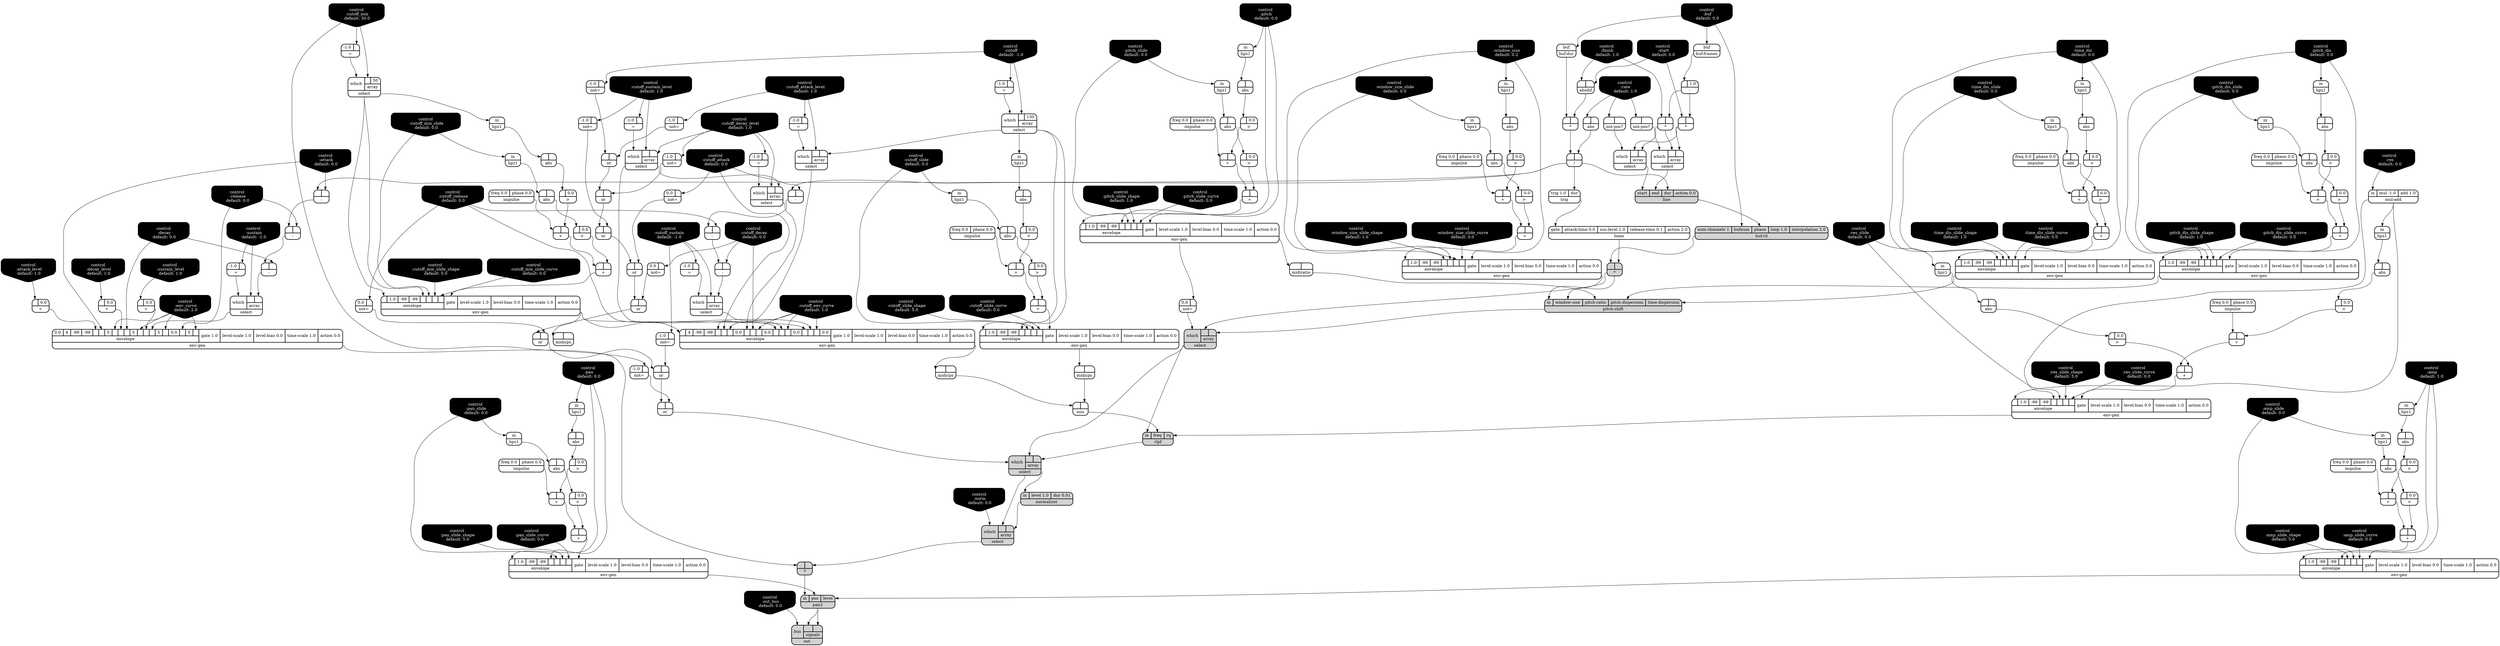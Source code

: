 digraph synthdef {
86 [label = "{{ <a> |<b> } |<__UG_NAME__>* }" style="bold, rounded" shape=record rankdir=LR];
158 [label = "{{ <a> |<b> } |<__UG_NAME__>* }" style="bold, rounded" shape=record rankdir=LR];
159 [label = "{{ <a> |<b> } |<__UG_NAME__>* }" style="bold, rounded" shape=record rankdir=LR];
165 [label = "{{ <a> |<b> } |<__UG_NAME__>* }" style="filled, bold, rounded"  shape=record rankdir=LR];
220 [label = "{{ <a> |<b> } |<__UG_NAME__>* }" style="filled, bold, rounded"  shape=record rankdir=LR];
65 [label = "{{ <a> |<b> } |<__UG_NAME__>+ }" style="bold, rounded" shape=record rankdir=LR];
69 [label = "{{ <a> |<b> } |<__UG_NAME__>+ }" style="bold, rounded" shape=record rankdir=LR];
73 [label = "{{ <a> |<b> } |<__UG_NAME__>+ }" style="bold, rounded" shape=record rankdir=LR];
99 [label = "{{ <a> |<b> } |<__UG_NAME__>+ }" style="bold, rounded" shape=record rankdir=LR];
103 [label = "{{ <a> |<b> } |<__UG_NAME__>+ }" style="bold, rounded" shape=record rankdir=LR];
126 [label = "{{ <a> |<b> } |<__UG_NAME__>+ }" style="bold, rounded" shape=record rankdir=LR];
129 [label = "{{ <a> |<b> } |<__UG_NAME__>+ }" style="bold, rounded" shape=record rankdir=LR];
150 [label = "{{ <a> |<b> } |<__UG_NAME__>+ }" style="bold, rounded" shape=record rankdir=LR];
153 [label = "{{ <a> |<b> } |<__UG_NAME__>+ }" style="bold, rounded" shape=record rankdir=LR];
170 [label = "{{ <a> |<b> } |<__UG_NAME__>+ }" style="bold, rounded" shape=record rankdir=LR];
174 [label = "{{ <a> |<b> } |<__UG_NAME__>+ }" style="bold, rounded" shape=record rankdir=LR];
177 [label = "{{ <a> |<b> } |<__UG_NAME__>+ }" style="bold, rounded" shape=record rankdir=LR];
181 [label = "{{ <a> |<b> } |<__UG_NAME__>+ }" style="bold, rounded" shape=record rankdir=LR];
184 [label = "{{ <a> |<b> } |<__UG_NAME__>+ }" style="bold, rounded" shape=record rankdir=LR];
194 [label = "{{ <a> |<b> 0.0} |<__UG_NAME__>+ }" style="bold, rounded" shape=record rankdir=LR];
199 [label = "{{ <a> |<b> } |<__UG_NAME__>+ }" style="bold, rounded" shape=record rankdir=LR];
201 [label = "{{ <a> |<b> } |<__UG_NAME__>+ }" style="bold, rounded" shape=record rankdir=LR];
206 [label = "{{ <a> |<b> } |<__UG_NAME__>+ }" style="bold, rounded" shape=record rankdir=LR];
208 [label = "{{ <a> |<b> } |<__UG_NAME__>+ }" style="bold, rounded" shape=record rankdir=LR];
212 [label = "{{ <a> |<b> 0.0} |<__UG_NAME__>+ }" style="bold, rounded" shape=record rankdir=LR];
213 [label = "{{ <a> |<b> 0.0} |<__UG_NAME__>+ }" style="bold, rounded" shape=record rankdir=LR];
89 [label = "{{ <a> |<b> } |<__UG_NAME__>- }" style="bold, rounded" shape=record rankdir=LR];
90 [label = "{{ <a> |<b> } |<__UG_NAME__>- }" style="bold, rounded" shape=record rankdir=LR];
91 [label = "{{ <a> |<b> } |<__UG_NAME__>- }" style="bold, rounded" shape=record rankdir=LR];
157 [label = "{{ <a> |<b> 1.0} |<__UG_NAME__>- }" style="bold, rounded" shape=record rankdir=LR];
210 [label = "{{ <a> |<b> } |<__UG_NAME__>- }" style="bold, rounded" shape=record rankdir=LR];
211 [label = "{{ <a> |<b> } |<__UG_NAME__>- }" style="bold, rounded" shape=record rankdir=LR];
215 [label = "{{ <a> |<b> } |<__UG_NAME__>- }" style="bold, rounded" shape=record rankdir=LR];
88 [label = "{{ <a> |<b> } |<__UG_NAME__>/ }" style="bold, rounded" shape=record rankdir=LR];
58 [label = "{{ <a> -1.0|<b> } |<__UG_NAME__>= }" style="bold, rounded" shape=record rankdir=LR];
75 [label = "{{ <a> -1.0|<b> } |<__UG_NAME__>= }" style="bold, rounded" shape=record rankdir=LR];
76 [label = "{{ <a> -1.0|<b> } |<__UG_NAME__>= }" style="bold, rounded" shape=record rankdir=LR];
79 [label = "{{ <a> -1.0|<b> } |<__UG_NAME__>= }" style="bold, rounded" shape=record rankdir=LR];
80 [label = "{{ <a> -1.0|<b> } |<__UG_NAME__>= }" style="bold, rounded" shape=record rankdir=LR];
83 [label = "{{ <a> -1.0|<b> } |<__UG_NAME__>= }" style="bold, rounded" shape=record rankdir=LR];
214 [label = "{{ <a> -1.0|<b> } |<__UG_NAME__>= }" style="bold, rounded" shape=record rankdir=LR];
64 [label = "{{ <a> |<b> 0.0} |<__UG_NAME__>\> }" style="bold, rounded" shape=record rankdir=LR];
68 [label = "{{ <a> |<b> 0.0} |<__UG_NAME__>\> }" style="bold, rounded" shape=record rankdir=LR];
72 [label = "{{ <a> |<b> 0.0} |<__UG_NAME__>\> }" style="bold, rounded" shape=record rankdir=LR];
98 [label = "{{ <a> |<b> 0.0} |<__UG_NAME__>\> }" style="bold, rounded" shape=record rankdir=LR];
102 [label = "{{ <a> |<b> 0.0} |<__UG_NAME__>\> }" style="bold, rounded" shape=record rankdir=LR];
117 [label = "{{ <a> |<b> 0.0} |<__UG_NAME__>\> }" style="bold, rounded" shape=record rankdir=LR];
120 [label = "{{ <a> |<b> 0.0} |<__UG_NAME__>\> }" style="bold, rounded" shape=record rankdir=LR];
125 [label = "{{ <a> |<b> 0.0} |<__UG_NAME__>\> }" style="bold, rounded" shape=record rankdir=LR];
128 [label = "{{ <a> |<b> 0.0} |<__UG_NAME__>\> }" style="bold, rounded" shape=record rankdir=LR];
149 [label = "{{ <a> |<b> 0.0} |<__UG_NAME__>\> }" style="bold, rounded" shape=record rankdir=LR];
152 [label = "{{ <a> |<b> 0.0} |<__UG_NAME__>\> }" style="bold, rounded" shape=record rankdir=LR];
169 [label = "{{ <a> |<b> 0.0} |<__UG_NAME__>\> }" style="bold, rounded" shape=record rankdir=LR];
173 [label = "{{ <a> |<b> 0.0} |<__UG_NAME__>\> }" style="bold, rounded" shape=record rankdir=LR];
180 [label = "{{ <a> |<b> 0.0} |<__UG_NAME__>\> }" style="bold, rounded" shape=record rankdir=LR];
183 [label = "{{ <a> |<b> 0.0} |<__UG_NAME__>\> }" style="bold, rounded" shape=record rankdir=LR];
198 [label = "{{ <a> |<b> 0.0} |<__UG_NAME__>\> }" style="bold, rounded" shape=record rankdir=LR];
200 [label = "{{ <a> |<b> 0.0} |<__UG_NAME__>\> }" style="bold, rounded" shape=record rankdir=LR];
207 [label = "{{ <a> |<b> 0.0} |<__UG_NAME__>\> }" style="bold, rounded" shape=record rankdir=LR];
63 [label = "{{ <a> |<b> } |<__UG_NAME__>abs }" style="bold, rounded" shape=record rankdir=LR];
67 [label = "{{ <a> |<b> } |<__UG_NAME__>abs }" style="bold, rounded" shape=record rankdir=LR];
71 [label = "{{ <a> |<b> } |<__UG_NAME__>abs }" style="bold, rounded" shape=record rankdir=LR];
87 [label = "{{ <a> |<b> } |<__UG_NAME__>abs }" style="bold, rounded" shape=record rankdir=LR];
97 [label = "{{ <a> |<b> } |<__UG_NAME__>abs }" style="bold, rounded" shape=record rankdir=LR];
101 [label = "{{ <a> |<b> } |<__UG_NAME__>abs }" style="bold, rounded" shape=record rankdir=LR];
106 [label = "{{ <a> |<b> } |<__UG_NAME__>abs }" style="bold, rounded" shape=record rankdir=LR];
112 [label = "{{ <a> |<b> } |<__UG_NAME__>abs }" style="bold, rounded" shape=record rankdir=LR];
116 [label = "{{ <a> |<b> } |<__UG_NAME__>abs }" style="bold, rounded" shape=record rankdir=LR];
119 [label = "{{ <a> |<b> } |<__UG_NAME__>abs }" style="bold, rounded" shape=record rankdir=LR];
124 [label = "{{ <a> |<b> } |<__UG_NAME__>abs }" style="bold, rounded" shape=record rankdir=LR];
127 [label = "{{ <a> |<b> } |<__UG_NAME__>abs }" style="bold, rounded" shape=record rankdir=LR];
148 [label = "{{ <a> |<b> } |<__UG_NAME__>abs }" style="bold, rounded" shape=record rankdir=LR];
151 [label = "{{ <a> |<b> } |<__UG_NAME__>abs }" style="bold, rounded" shape=record rankdir=LR];
168 [label = "{{ <a> |<b> } |<__UG_NAME__>abs }" style="bold, rounded" shape=record rankdir=LR];
172 [label = "{{ <a> |<b> } |<__UG_NAME__>abs }" style="bold, rounded" shape=record rankdir=LR];
179 [label = "{{ <a> |<b> } |<__UG_NAME__>abs }" style="bold, rounded" shape=record rankdir=LR];
197 [label = "{{ <a> |<b> } |<__UG_NAME__>abs }" style="bold, rounded" shape=record rankdir=LR];
204 [label = "{{ <a> |<b> } |<__UG_NAME__>abs }" style="bold, rounded" shape=record rankdir=LR];
85 [label = "{{ <a> |<b> } |<__UG_NAME__>absdif }" style="bold, rounded" shape=record rankdir=LR];
84 [label = "{{ <buf> buf} |<__UG_NAME__>buf-dur }" style="bold, rounded" shape=record rankdir=LR];
113 [label = "{{ <buf> buf} |<__UG_NAME__>buf-frames }" style="bold, rounded" shape=record rankdir=LR];
164 [label = "{{ <num____channels> num-channels 1|<bufnum> bufnum|<phase> phase|<loop> loop 1.0|<interpolation> interpolation 2.0} |<__UG_NAME__>buf-rd }" style="filled, bold, rounded"  shape=record rankdir=LR];
0 [label = "control
 :buf
 default: 0.0" shape=invhouse style="rounded, filled, bold" fillcolor=black fontcolor=white ]; 
1 [label = "control
 :amp
 default: 1.0" shape=invhouse style="rounded, filled, bold" fillcolor=black fontcolor=white ]; 
2 [label = "control
 :amp_slide
 default: 0.0" shape=invhouse style="rounded, filled, bold" fillcolor=black fontcolor=white ]; 
3 [label = "control
 :amp_slide_shape
 default: 5.0" shape=invhouse style="rounded, filled, bold" fillcolor=black fontcolor=white ]; 
4 [label = "control
 :amp_slide_curve
 default: 0.0" shape=invhouse style="rounded, filled, bold" fillcolor=black fontcolor=white ]; 
5 [label = "control
 :pan
 default: 0.0" shape=invhouse style="rounded, filled, bold" fillcolor=black fontcolor=white ]; 
6 [label = "control
 :pan_slide
 default: 0.0" shape=invhouse style="rounded, filled, bold" fillcolor=black fontcolor=white ]; 
7 [label = "control
 :pan_slide_shape
 default: 5.0" shape=invhouse style="rounded, filled, bold" fillcolor=black fontcolor=white ]; 
8 [label = "control
 :pan_slide_curve
 default: 0.0" shape=invhouse style="rounded, filled, bold" fillcolor=black fontcolor=white ]; 
9 [label = "control
 :attack
 default: 0.0" shape=invhouse style="rounded, filled, bold" fillcolor=black fontcolor=white ]; 
10 [label = "control
 :decay
 default: 0.0" shape=invhouse style="rounded, filled, bold" fillcolor=black fontcolor=white ]; 
11 [label = "control
 :sustain
 default: -1.0" shape=invhouse style="rounded, filled, bold" fillcolor=black fontcolor=white ]; 
12 [label = "control
 :release
 default: 0.0" shape=invhouse style="rounded, filled, bold" fillcolor=black fontcolor=white ]; 
13 [label = "control
 :attack_level
 default: 1.0" shape=invhouse style="rounded, filled, bold" fillcolor=black fontcolor=white ]; 
14 [label = "control
 :decay_level
 default: 1.0" shape=invhouse style="rounded, filled, bold" fillcolor=black fontcolor=white ]; 
15 [label = "control
 :sustain_level
 default: 1.0" shape=invhouse style="rounded, filled, bold" fillcolor=black fontcolor=white ]; 
16 [label = "control
 :env_curve
 default: 2.0" shape=invhouse style="rounded, filled, bold" fillcolor=black fontcolor=white ]; 
17 [label = "control
 :cutoff
 default: -1.0" shape=invhouse style="rounded, filled, bold" fillcolor=black fontcolor=white ]; 
18 [label = "control
 :cutoff_slide
 default: 0.0" shape=invhouse style="rounded, filled, bold" fillcolor=black fontcolor=white ]; 
19 [label = "control
 :cutoff_slide_shape
 default: 5.0" shape=invhouse style="rounded, filled, bold" fillcolor=black fontcolor=white ]; 
20 [label = "control
 :cutoff_slide_curve
 default: 0.0" shape=invhouse style="rounded, filled, bold" fillcolor=black fontcolor=white ]; 
21 [label = "control
 :cutoff_attack
 default: 0.0" shape=invhouse style="rounded, filled, bold" fillcolor=black fontcolor=white ]; 
22 [label = "control
 :cutoff_sustain
 default: -1.0" shape=invhouse style="rounded, filled, bold" fillcolor=black fontcolor=white ]; 
23 [label = "control
 :cutoff_decay
 default: 0.0" shape=invhouse style="rounded, filled, bold" fillcolor=black fontcolor=white ]; 
24 [label = "control
 :cutoff_release
 default: 0.0" shape=invhouse style="rounded, filled, bold" fillcolor=black fontcolor=white ]; 
25 [label = "control
 :cutoff_min
 default: 30.0" shape=invhouse style="rounded, filled, bold" fillcolor=black fontcolor=white ]; 
26 [label = "control
 :cutoff_min_slide
 default: 0.0" shape=invhouse style="rounded, filled, bold" fillcolor=black fontcolor=white ]; 
27 [label = "control
 :cutoff_min_slide_shape
 default: 5.0" shape=invhouse style="rounded, filled, bold" fillcolor=black fontcolor=white ]; 
28 [label = "control
 :cutoff_min_slide_curve
 default: 0.0" shape=invhouse style="rounded, filled, bold" fillcolor=black fontcolor=white ]; 
29 [label = "control
 :cutoff_attack_level
 default: 1.0" shape=invhouse style="rounded, filled, bold" fillcolor=black fontcolor=white ]; 
30 [label = "control
 :cutoff_decay_level
 default: 1.0" shape=invhouse style="rounded, filled, bold" fillcolor=black fontcolor=white ]; 
31 [label = "control
 :cutoff_sustain_level
 default: 1.0" shape=invhouse style="rounded, filled, bold" fillcolor=black fontcolor=white ]; 
32 [label = "control
 :cutoff_env_curve
 default: 1.0" shape=invhouse style="rounded, filled, bold" fillcolor=black fontcolor=white ]; 
33 [label = "control
 :res
 default: 0.0" shape=invhouse style="rounded, filled, bold" fillcolor=black fontcolor=white ]; 
34 [label = "control
 :res_slide
 default: 0.0" shape=invhouse style="rounded, filled, bold" fillcolor=black fontcolor=white ]; 
35 [label = "control
 :res_slide_shape
 default: 5.0" shape=invhouse style="rounded, filled, bold" fillcolor=black fontcolor=white ]; 
36 [label = "control
 :res_slide_curve
 default: 0.0" shape=invhouse style="rounded, filled, bold" fillcolor=black fontcolor=white ]; 
37 [label = "control
 :rate
 default: 1.0" shape=invhouse style="rounded, filled, bold" fillcolor=black fontcolor=white ]; 
38 [label = "control
 :start
 default: 0.0" shape=invhouse style="rounded, filled, bold" fillcolor=black fontcolor=white ]; 
39 [label = "control
 :finish
 default: 1.0" shape=invhouse style="rounded, filled, bold" fillcolor=black fontcolor=white ]; 
40 [label = "control
 :norm
 default: 0.0" shape=invhouse style="rounded, filled, bold" fillcolor=black fontcolor=white ]; 
41 [label = "control
 :pitch
 default: 0.0" shape=invhouse style="rounded, filled, bold" fillcolor=black fontcolor=white ]; 
42 [label = "control
 :pitch_slide
 default: 0.0" shape=invhouse style="rounded, filled, bold" fillcolor=black fontcolor=white ]; 
43 [label = "control
 :pitch_slide_shape
 default: 1.0" shape=invhouse style="rounded, filled, bold" fillcolor=black fontcolor=white ]; 
44 [label = "control
 :pitch_slide_curve
 default: 0.0" shape=invhouse style="rounded, filled, bold" fillcolor=black fontcolor=white ]; 
45 [label = "control
 :window_size
 default: 0.2" shape=invhouse style="rounded, filled, bold" fillcolor=black fontcolor=white ]; 
46 [label = "control
 :window_size_slide
 default: 0.0" shape=invhouse style="rounded, filled, bold" fillcolor=black fontcolor=white ]; 
47 [label = "control
 :window_size_slide_shape
 default: 1.0" shape=invhouse style="rounded, filled, bold" fillcolor=black fontcolor=white ]; 
48 [label = "control
 :window_size_slide_curve
 default: 0.0" shape=invhouse style="rounded, filled, bold" fillcolor=black fontcolor=white ]; 
49 [label = "control
 :pitch_dis
 default: 0.0" shape=invhouse style="rounded, filled, bold" fillcolor=black fontcolor=white ]; 
50 [label = "control
 :pitch_dis_slide
 default: 0.0" shape=invhouse style="rounded, filled, bold" fillcolor=black fontcolor=white ]; 
51 [label = "control
 :pitch_dis_slide_shape
 default: 1.0" shape=invhouse style="rounded, filled, bold" fillcolor=black fontcolor=white ]; 
52 [label = "control
 :pitch_dis_slide_curve
 default: 0.0" shape=invhouse style="rounded, filled, bold" fillcolor=black fontcolor=white ]; 
53 [label = "control
 :time_dis
 default: 0.0" shape=invhouse style="rounded, filled, bold" fillcolor=black fontcolor=white ]; 
54 [label = "control
 :time_dis_slide
 default: 0.0" shape=invhouse style="rounded, filled, bold" fillcolor=black fontcolor=white ]; 
55 [label = "control
 :time_dis_slide_shape
 default: 1.0" shape=invhouse style="rounded, filled, bold" fillcolor=black fontcolor=white ]; 
56 [label = "control
 :time_dis_slide_curve
 default: 0.0" shape=invhouse style="rounded, filled, bold" fillcolor=black fontcolor=white ]; 
57 [label = "control
 :out_bus
 default: 0.0" shape=invhouse style="rounded, filled, bold" fillcolor=black fontcolor=white ]; 
74 [label = "{{ {{<envelope___select___0>|1.0|-99|-99|<envelope___select___4>|<envelope___control___5>|<envelope___control___6>|<envelope___control___7>}|envelope}|<gate> gate|<level____scale> level-scale 1.0|<level____bias> level-bias 0.0|<time____scale> time-scale 1.0|<action> action 0.0} |<__UG_NAME__>env-gen }" style="bold, rounded" shape=record rankdir=LR];
93 [label = "{{ {{<envelope___env____gen___0>|4|-99|-99|<envelope___select___4>|<envelope___control___5>|<envelope___control___6>|0.0|<envelope___select___8>|<envelope___control___9>|<envelope___control___10>|0.0|<envelope___select___12>|<envelope___select___13>|<envelope___control___14>|0.0|<envelope___env____gen___16>|<envelope___control___17>|<envelope___control___18>|0.0}|envelope}|<gate> gate 1.0|<level____scale> level-scale 1.0|<level____bias> level-bias 0.0|<time____scale> time-scale 1.0|<action> action 0.0} |<__UG_NAME__>env-gen }" style="bold, rounded" shape=record rankdir=LR];
130 [label = "{{ {{<envelope___select___0>|1.0|-99|-99|<envelope___select___4>|<envelope___control___5>|<envelope___control___6>|<envelope___control___7>}|envelope}|<gate> gate|<level____scale> level-scale 1.0|<level____bias> level-bias 0.0|<time____scale> time-scale 1.0|<action> action 0.0} |<__UG_NAME__>env-gen }" style="bold, rounded" shape=record rankdir=LR];
154 [label = "{{ {{<envelope___control___0>|1.0|-99|-99|<envelope___control___4>|<envelope___control___5>|<envelope___control___6>|<envelope___control___7>}|envelope}|<gate> gate|<level____scale> level-scale 1.0|<level____bias> level-bias 0.0|<time____scale> time-scale 1.0|<action> action 0.0} |<__UG_NAME__>env-gen }" style="bold, rounded" shape=record rankdir=LR];
175 [label = "{{ {{<envelope___control___0>|1.0|-99|-99|<envelope___control___4>|<envelope___control___5>|<envelope___control___6>|<envelope___control___7>}|envelope}|<gate> gate|<level____scale> level-scale 1.0|<level____bias> level-bias 0.0|<time____scale> time-scale 1.0|<action> action 0.0} |<__UG_NAME__>env-gen }" style="bold, rounded" shape=record rankdir=LR];
182 [label = "{{ {{<envelope___control___0>|1.0|-99|-99|<envelope___control___4>|<envelope___control___5>|<envelope___control___6>|<envelope___control___7>}|envelope}|<gate> gate|<level____scale> level-scale 1.0|<level____bias> level-bias 0.0|<time____scale> time-scale 1.0|<action> action 0.0} |<__UG_NAME__>env-gen }" style="bold, rounded" shape=record rankdir=LR];
185 [label = "{{ {{<envelope___control___0>|1.0|-99|-99|<envelope___control___4>|<envelope___control___5>|<envelope___control___6>|<envelope___control___7>}|envelope}|<gate> gate|<level____scale> level-scale 1.0|<level____bias> level-bias 0.0|<time____scale> time-scale 1.0|<action> action 0.0} |<__UG_NAME__>env-gen }" style="bold, rounded" shape=record rankdir=LR];
191 [label = "{{ {{<envelope___mul____add___0>|1.0|-99|-99|<envelope___mul____add___4>|<envelope___control___5>|<envelope___control___6>|<envelope___control___7>}|envelope}|<gate> gate|<level____scale> level-scale 1.0|<level____bias> level-bias 0.0|<time____scale> time-scale 1.0|<action> action 0.0} |<__UG_NAME__>env-gen }" style="bold, rounded" shape=record rankdir=LR];
202 [label = "{{ {{<envelope___control___0>|1.0|-99|-99|<envelope___control___4>|<envelope___control___5>|<envelope___control___6>|<envelope___control___7>}|envelope}|<gate> gate|<level____scale> level-scale 1.0|<level____bias> level-bias 0.0|<time____scale> time-scale 1.0|<action> action 0.0} |<__UG_NAME__>env-gen }" style="bold, rounded" shape=record rankdir=LR];
209 [label = "{{ {{<envelope___control___0>|1.0|-99|-99|<envelope___control___4>|<envelope___control___5>|<envelope___control___6>|<envelope___control___7>}|envelope}|<gate> gate|<level____scale> level-scale 1.0|<level____bias> level-bias 0.0|<time____scale> time-scale 1.0|<action> action 0.0} |<__UG_NAME__>env-gen }" style="bold, rounded" shape=record rankdir=LR];
217 [label = "{{ {{0.0|4|-99|-99|<envelope___binary____op____u____gen___4>|<envelope___control___5>|5|<envelope___control___7>|<envelope___binary____op____u____gen___8>|<envelope___control___9>|5|<envelope___control___11>|<envelope___binary____op____u____gen___12>|<envelope___select___13>|5|<envelope___control___15>|0.0|<envelope___control___17>|5|<envelope___control___19>}|envelope}|<gate> gate 1.0|<level____scale> level-scale 1.0|<level____bias> level-bias 0.0|<time____scale> time-scale 1.0|<action> action 0.0} |<__UG_NAME__>env-gen }" style="bold, rounded" shape=record rankdir=LR];
60 [label = "{{ <in> in} |<__UG_NAME__>hpz1 }" style="bold, rounded" shape=record rankdir=LR];
62 [label = "{{ <in> in} |<__UG_NAME__>hpz1 }" style="bold, rounded" shape=record rankdir=LR];
70 [label = "{{ <in> in} |<__UG_NAME__>hpz1 }" style="bold, rounded" shape=record rankdir=LR];
96 [label = "{{ <in> in} |<__UG_NAME__>hpz1 }" style="bold, rounded" shape=record rankdir=LR];
100 [label = "{{ <in> in} |<__UG_NAME__>hpz1 }" style="bold, rounded" shape=record rankdir=LR];
104 [label = "{{ <in> in} |<__UG_NAME__>hpz1 }" style="bold, rounded" shape=record rankdir=LR];
105 [label = "{{ <in> in} |<__UG_NAME__>hpz1 }" style="bold, rounded" shape=record rankdir=LR];
109 [label = "{{ <in> in} |<__UG_NAME__>hpz1 }" style="bold, rounded" shape=record rankdir=LR];
111 [label = "{{ <in> in} |<__UG_NAME__>hpz1 }" style="bold, rounded" shape=record rankdir=LR];
115 [label = "{{ <in> in} |<__UG_NAME__>hpz1 }" style="bold, rounded" shape=record rankdir=LR];
118 [label = "{{ <in> in} |<__UG_NAME__>hpz1 }" style="bold, rounded" shape=record rankdir=LR];
123 [label = "{{ <in> in} |<__UG_NAME__>hpz1 }" style="bold, rounded" shape=record rankdir=LR];
147 [label = "{{ <in> in} |<__UG_NAME__>hpz1 }" style="bold, rounded" shape=record rankdir=LR];
167 [label = "{{ <in> in} |<__UG_NAME__>hpz1 }" style="bold, rounded" shape=record rankdir=LR];
171 [label = "{{ <in> in} |<__UG_NAME__>hpz1 }" style="bold, rounded" shape=record rankdir=LR];
178 [label = "{{ <in> in} |<__UG_NAME__>hpz1 }" style="bold, rounded" shape=record rankdir=LR];
196 [label = "{{ <in> in} |<__UG_NAME__>hpz1 }" style="bold, rounded" shape=record rankdir=LR];
203 [label = "{{ <in> in} |<__UG_NAME__>hpz1 }" style="bold, rounded" shape=record rankdir=LR];
61 [label = "{{ <freq> freq 0.0|<phase> phase 0.0} |<__UG_NAME__>impulse }" style="bold, rounded" shape=record rankdir=LR];
66 [label = "{{ <freq> freq 0.0|<phase> phase 0.0} |<__UG_NAME__>impulse }" style="bold, rounded" shape=record rankdir=LR];
94 [label = "{{ <freq> freq 0.0|<phase> phase 0.0} |<__UG_NAME__>impulse }" style="bold, rounded" shape=record rankdir=LR];
121 [label = "{{ <freq> freq 0.0|<phase> phase 0.0} |<__UG_NAME__>impulse }" style="bold, rounded" shape=record rankdir=LR];
122 [label = "{{ <freq> freq 0.0|<phase> phase 0.0} |<__UG_NAME__>impulse }" style="bold, rounded" shape=record rankdir=LR];
146 [label = "{{ <freq> freq 0.0|<phase> phase 0.0} |<__UG_NAME__>impulse }" style="bold, rounded" shape=record rankdir=LR];
166 [label = "{{ <freq> freq 0.0|<phase> phase 0.0} |<__UG_NAME__>impulse }" style="bold, rounded" shape=record rankdir=LR];
195 [label = "{{ <freq> freq 0.0|<phase> phase 0.0} |<__UG_NAME__>impulse }" style="bold, rounded" shape=record rankdir=LR];
205 [label = "{{ <freq> freq 0.0|<phase> phase 0.0} |<__UG_NAME__>impulse }" style="bold, rounded" shape=record rankdir=LR];
163 [label = "{{ <start> start|<end> end|<dur> dur|<action> action 0.0} |<__UG_NAME__>line }" style="filled, bold, rounded"  shape=record rankdir=LR];
108 [label = "{{ <gate> gate|<attack____time> attack-time 0.0|<sus____level> sus-level 1.0|<release____time> release-time 0.1|<action> action 2.0} |<__UG_NAME__>linen }" style="bold, rounded" shape=record rankdir=LR];
188 [label = "{{ <a> |<b> } |<__UG_NAME__>midicps }" style="bold, rounded" shape=record rankdir=LR];
189 [label = "{{ <a> |<b> } |<__UG_NAME__>midicps }" style="bold, rounded" shape=record rankdir=LR];
223 [label = "{{ <a> |<b> } |<__UG_NAME__>midicps }" style="bold, rounded" shape=record rankdir=LR];
176 [label = "{{ <a> |<b> } |<__UG_NAME__>midiratio }" style="bold, rounded" shape=record rankdir=LR];
190 [label = "{{ <a> |<b> } |<__UG_NAME__>min }" style="bold, rounded" shape=record rankdir=LR];
95 [label = "{{ <in> in|<mul> mul -1.0|<add> add 1.0} |<__UG_NAME__>mul-add }" style="bold, rounded" shape=record rankdir=LR];
218 [label = "{{ <in> in|<level> level 1.0|<dur> dur 0.01} |<__UG_NAME__>normalizer }" style="filled, bold, rounded"  shape=record rankdir=LR];
156 [label = "{{ <a> |<b> } |<__UG_NAME__>not-pos? }" style="bold, rounded" shape=record rankdir=LR];
161 [label = "{{ <a> |<b> } |<__UG_NAME__>not-pos? }" style="bold, rounded" shape=record rankdir=LR];
110 [label = "{{ <a> -1.0|<b> } |<__UG_NAME__>not= }" style="bold, rounded" shape=record rankdir=LR];
114 [label = "{{ <a> -1.0|<b> } |<__UG_NAME__>not= }" style="bold, rounded" shape=record rankdir=LR];
131 [label = "{{ <a> -1.0|<b> } |<__UG_NAME__>not= }" style="bold, rounded" shape=record rankdir=LR];
132 [label = "{{ <a> -1.0|<b> } |<__UG_NAME__>not= }" style="bold, rounded" shape=record rankdir=LR];
136 [label = "{{ <a> 0.0|<b> } |<__UG_NAME__>not= }" style="bold, rounded" shape=record rankdir=LR];
138 [label = "{{ <a> 0.0|<b> } |<__UG_NAME__>not= }" style="bold, rounded" shape=record rankdir=LR];
140 [label = "{{ <a> 0.0|<b> } |<__UG_NAME__>not= }" style="bold, rounded" shape=record rankdir=LR];
142 [label = "{{ <a> -1.0|<b> } |<__UG_NAME__>not= }" style="bold, rounded" shape=record rankdir=LR];
144 [label = "{{ <a> -1.0|<b> } |<__UG_NAME__>not= }" style="bold, rounded" shape=record rankdir=LR];
155 [label = "{{ <a> 0.0|<b> } |<__UG_NAME__>not= }" style="bold, rounded" shape=record rankdir=LR];
133 [label = "{{ <a> |<b> } |<__UG_NAME__>or }" style="bold, rounded" shape=record rankdir=LR];
134 [label = "{{ <a> |<b> } |<__UG_NAME__>or }" style="bold, rounded" shape=record rankdir=LR];
135 [label = "{{ <a> |<b> } |<__UG_NAME__>or }" style="bold, rounded" shape=record rankdir=LR];
137 [label = "{{ <a> |<b> } |<__UG_NAME__>or }" style="bold, rounded" shape=record rankdir=LR];
139 [label = "{{ <a> |<b> } |<__UG_NAME__>or }" style="bold, rounded" shape=record rankdir=LR];
141 [label = "{{ <a> |<b> } |<__UG_NAME__>or }" style="bold, rounded" shape=record rankdir=LR];
143 [label = "{{ <a> |<b> } |<__UG_NAME__>or }" style="bold, rounded" shape=record rankdir=LR];
145 [label = "{{ <a> |<b> } |<__UG_NAME__>or }" style="bold, rounded" shape=record rankdir=LR];
222 [label = "{{ <bus> bus|{{<signals___pan2___0>|<signals___pan2___1>}|signals}} |<__UG_NAME__>out }" style="filled, bold, rounded"  shape=record rankdir=LR];
221 [label = "{{ <in> in|<pos> pos|<level> level} |<__UG_NAME__>pan2 }" style="filled, bold, rounded"  shape=record rankdir=LR];
186 [label = "{{ <in> in|<window____size> window-size|<pitch____ratio> pitch-ratio|<pitch____dispersion> pitch-dispersion|<time____dispersion> time-dispersion} |<__UG_NAME__>pitch-shift }" style="filled, bold, rounded"  shape=record rankdir=LR];
192 [label = "{{ <in> in|<freq> freq|<rq> rq} |<__UG_NAME__>rlpf }" style="filled, bold, rounded"  shape=record rankdir=LR];
59 [label = "{{ <which> which|{{<array___control___0>|50}|array}} |<__UG_NAME__>select }" style="bold, rounded" shape=record rankdir=LR];
77 [label = "{{ <which> which|{{<array___control___0>|130}|array}} |<__UG_NAME__>select }" style="bold, rounded" shape=record rankdir=LR];
78 [label = "{{ <which> which|{{<array___control___0>|<array___select___1>}|array}} |<__UG_NAME__>select }" style="bold, rounded" shape=record rankdir=LR];
81 [label = "{{ <which> which|{{<array___control___0>|<array___control___1>}|array}} |<__UG_NAME__>select }" style="bold, rounded" shape=record rankdir=LR];
82 [label = "{{ <which> which|{{<array___control___0>|<array___select___1>}|array}} |<__UG_NAME__>select }" style="bold, rounded" shape=record rankdir=LR];
92 [label = "{{ <which> which|{{<array___control___0>|<array___binary____op____u____gen___1>}|array}} |<__UG_NAME__>select }" style="bold, rounded" shape=record rankdir=LR];
160 [label = "{{ <which> which|{{<array___binary____op____u____gen___0>|<array___binary____op____u____gen___1>}|array}} |<__UG_NAME__>select }" style="bold, rounded" shape=record rankdir=LR];
162 [label = "{{ <which> which|{{<array___binary____op____u____gen___0>|<array___binary____op____u____gen___1>}|array}} |<__UG_NAME__>select }" style="bold, rounded" shape=record rankdir=LR];
187 [label = "{{ <which> which|{{<array___binary____op____u____gen___0>|<array___pitch____shift___1>}|array}} |<__UG_NAME__>select }" style="filled, bold, rounded"  shape=record rankdir=LR];
193 [label = "{{ <which> which|{{<array___select___0>|<array___rlpf___1>}|array}} |<__UG_NAME__>select }" style="filled, bold, rounded"  shape=record rankdir=LR];
216 [label = "{{ <which> which|{{<array___control___0>|<array___binary____op____u____gen___1>}|array}} |<__UG_NAME__>select }" style="bold, rounded" shape=record rankdir=LR];
219 [label = "{{ <which> which|{{<array___select___0>|<array___normalizer___1>}|array}} |<__UG_NAME__>select }" style="filled, bold, rounded"  shape=record rankdir=LR];
107 [label = "{{ <trig> trig 1.0|<dur> dur} |<__UG_NAME__>trig }" style="bold, rounded" shape=record rankdir=LR];

85:__UG_NAME__ -> 86:b ;
84:__UG_NAME__ -> 86:a ;
157:__UG_NAME__ -> 158:b ;
38:__UG_NAME__ -> 158:a ;
157:__UG_NAME__ -> 159:b ;
39:__UG_NAME__ -> 159:a ;
108:__UG_NAME__ -> 165:b ;
164:__UG_NAME__ -> 165:a ;
219:__UG_NAME__ -> 220:b ;
217:__UG_NAME__ -> 220:a ;
64:__UG_NAME__ -> 65:b ;
61:__UG_NAME__ -> 65:a ;
68:__UG_NAME__ -> 69:b ;
66:__UG_NAME__ -> 69:a ;
72:__UG_NAME__ -> 73:b ;
69:__UG_NAME__ -> 73:a ;
98:__UG_NAME__ -> 99:b ;
94:__UG_NAME__ -> 99:a ;
102:__UG_NAME__ -> 103:b ;
99:__UG_NAME__ -> 103:a ;
125:__UG_NAME__ -> 126:b ;
122:__UG_NAME__ -> 126:a ;
128:__UG_NAME__ -> 129:b ;
126:__UG_NAME__ -> 129:a ;
149:__UG_NAME__ -> 150:b ;
146:__UG_NAME__ -> 150:a ;
152:__UG_NAME__ -> 153:b ;
150:__UG_NAME__ -> 153:a ;
169:__UG_NAME__ -> 170:b ;
166:__UG_NAME__ -> 170:a ;
173:__UG_NAME__ -> 174:b ;
170:__UG_NAME__ -> 174:a ;
117:__UG_NAME__ -> 177:b ;
121:__UG_NAME__ -> 177:a ;
180:__UG_NAME__ -> 181:b ;
177:__UG_NAME__ -> 181:a ;
183:__UG_NAME__ -> 184:b ;
65:__UG_NAME__ -> 184:a ;
14:__UG_NAME__ -> 194:a ;
198:__UG_NAME__ -> 199:b ;
195:__UG_NAME__ -> 199:a ;
200:__UG_NAME__ -> 201:b ;
199:__UG_NAME__ -> 201:a ;
120:__UG_NAME__ -> 206:b ;
205:__UG_NAME__ -> 206:a ;
207:__UG_NAME__ -> 208:b ;
206:__UG_NAME__ -> 208:a ;
13:__UG_NAME__ -> 212:a ;
15:__UG_NAME__ -> 213:a ;
21:__UG_NAME__ -> 89:b ;
88:__UG_NAME__ -> 89:a ;
24:__UG_NAME__ -> 90:b ;
89:__UG_NAME__ -> 90:a ;
23:__UG_NAME__ -> 91:b ;
90:__UG_NAME__ -> 91:a ;
113:__UG_NAME__ -> 157:a ;
9:__UG_NAME__ -> 210:b ;
88:__UG_NAME__ -> 210:a ;
12:__UG_NAME__ -> 211:b ;
210:__UG_NAME__ -> 211:a ;
10:__UG_NAME__ -> 215:b ;
211:__UG_NAME__ -> 215:a ;
87:__UG_NAME__ -> 88:b ;
86:__UG_NAME__ -> 88:a ;
25:__UG_NAME__ -> 58:b ;
29:__UG_NAME__ -> 75:b ;
17:__UG_NAME__ -> 76:b ;
30:__UG_NAME__ -> 79:b ;
31:__UG_NAME__ -> 80:b ;
22:__UG_NAME__ -> 83:b ;
11:__UG_NAME__ -> 214:b ;
63:__UG_NAME__ -> 64:a ;
67:__UG_NAME__ -> 68:a ;
71:__UG_NAME__ -> 72:a ;
97:__UG_NAME__ -> 98:a ;
101:__UG_NAME__ -> 102:a ;
116:__UG_NAME__ -> 117:a ;
119:__UG_NAME__ -> 120:a ;
124:__UG_NAME__ -> 125:a ;
127:__UG_NAME__ -> 128:a ;
148:__UG_NAME__ -> 149:a ;
151:__UG_NAME__ -> 152:a ;
168:__UG_NAME__ -> 169:a ;
172:__UG_NAME__ -> 173:a ;
179:__UG_NAME__ -> 180:a ;
112:__UG_NAME__ -> 183:a ;
197:__UG_NAME__ -> 198:a ;
106:__UG_NAME__ -> 200:a ;
204:__UG_NAME__ -> 207:a ;
62:__UG_NAME__ -> 63:a ;
60:__UG_NAME__ -> 67:a ;
70:__UG_NAME__ -> 71:a ;
37:__UG_NAME__ -> 87:a ;
96:__UG_NAME__ -> 97:a ;
100:__UG_NAME__ -> 101:a ;
105:__UG_NAME__ -> 106:a ;
111:__UG_NAME__ -> 112:a ;
115:__UG_NAME__ -> 116:a ;
118:__UG_NAME__ -> 119:a ;
123:__UG_NAME__ -> 124:a ;
104:__UG_NAME__ -> 127:a ;
147:__UG_NAME__ -> 148:a ;
109:__UG_NAME__ -> 151:a ;
167:__UG_NAME__ -> 168:a ;
171:__UG_NAME__ -> 172:a ;
178:__UG_NAME__ -> 179:a ;
196:__UG_NAME__ -> 197:a ;
203:__UG_NAME__ -> 204:a ;
38:__UG_NAME__ -> 85:b ;
39:__UG_NAME__ -> 85:a ;
0:__UG_NAME__ -> 84:buf ;
0:__UG_NAME__ -> 113:buf ;
163:__UG_NAME__ -> 164:phase ;
0:__UG_NAME__ -> 164:bufnum ;
73:__UG_NAME__ -> 74:gate ;
59:__UG_NAME__ -> 74:envelope___select___0 ;
59:__UG_NAME__ -> 74:envelope___select___4 ;
26:__UG_NAME__ -> 74:envelope___control___5 ;
27:__UG_NAME__ -> 74:envelope___control___6 ;
28:__UG_NAME__ -> 74:envelope___control___7 ;
74:__UG_NAME__ -> 93:envelope___env____gen___0 ;
78:__UG_NAME__ -> 93:envelope___select___4 ;
21:__UG_NAME__ -> 93:envelope___control___5 ;
32:__UG_NAME__ -> 93:envelope___control___6 ;
82:__UG_NAME__ -> 93:envelope___select___8 ;
23:__UG_NAME__ -> 93:envelope___control___9 ;
32:__UG_NAME__ -> 93:envelope___control___10 ;
81:__UG_NAME__ -> 93:envelope___select___12 ;
92:__UG_NAME__ -> 93:envelope___select___13 ;
32:__UG_NAME__ -> 93:envelope___control___14 ;
74:__UG_NAME__ -> 93:envelope___env____gen___16 ;
24:__UG_NAME__ -> 93:envelope___control___17 ;
32:__UG_NAME__ -> 93:envelope___control___18 ;
129:__UG_NAME__ -> 130:gate ;
77:__UG_NAME__ -> 130:envelope___select___0 ;
77:__UG_NAME__ -> 130:envelope___select___4 ;
18:__UG_NAME__ -> 130:envelope___control___5 ;
19:__UG_NAME__ -> 130:envelope___control___6 ;
20:__UG_NAME__ -> 130:envelope___control___7 ;
153:__UG_NAME__ -> 154:gate ;
41:__UG_NAME__ -> 154:envelope___control___0 ;
41:__UG_NAME__ -> 154:envelope___control___4 ;
42:__UG_NAME__ -> 154:envelope___control___5 ;
43:__UG_NAME__ -> 154:envelope___control___6 ;
44:__UG_NAME__ -> 154:envelope___control___7 ;
174:__UG_NAME__ -> 175:gate ;
45:__UG_NAME__ -> 175:envelope___control___0 ;
45:__UG_NAME__ -> 175:envelope___control___4 ;
46:__UG_NAME__ -> 175:envelope___control___5 ;
47:__UG_NAME__ -> 175:envelope___control___6 ;
48:__UG_NAME__ -> 175:envelope___control___7 ;
181:__UG_NAME__ -> 182:gate ;
49:__UG_NAME__ -> 182:envelope___control___0 ;
49:__UG_NAME__ -> 182:envelope___control___4 ;
50:__UG_NAME__ -> 182:envelope___control___5 ;
51:__UG_NAME__ -> 182:envelope___control___6 ;
52:__UG_NAME__ -> 182:envelope___control___7 ;
184:__UG_NAME__ -> 185:gate ;
53:__UG_NAME__ -> 185:envelope___control___0 ;
53:__UG_NAME__ -> 185:envelope___control___4 ;
54:__UG_NAME__ -> 185:envelope___control___5 ;
55:__UG_NAME__ -> 185:envelope___control___6 ;
56:__UG_NAME__ -> 185:envelope___control___7 ;
103:__UG_NAME__ -> 191:gate ;
95:__UG_NAME__ -> 191:envelope___mul____add___0 ;
95:__UG_NAME__ -> 191:envelope___mul____add___4 ;
34:__UG_NAME__ -> 191:envelope___control___5 ;
35:__UG_NAME__ -> 191:envelope___control___6 ;
36:__UG_NAME__ -> 191:envelope___control___7 ;
201:__UG_NAME__ -> 202:gate ;
5:__UG_NAME__ -> 202:envelope___control___0 ;
5:__UG_NAME__ -> 202:envelope___control___4 ;
6:__UG_NAME__ -> 202:envelope___control___5 ;
7:__UG_NAME__ -> 202:envelope___control___6 ;
8:__UG_NAME__ -> 202:envelope___control___7 ;
208:__UG_NAME__ -> 209:gate ;
1:__UG_NAME__ -> 209:envelope___control___0 ;
1:__UG_NAME__ -> 209:envelope___control___4 ;
2:__UG_NAME__ -> 209:envelope___control___5 ;
3:__UG_NAME__ -> 209:envelope___control___6 ;
4:__UG_NAME__ -> 209:envelope___control___7 ;
212:__UG_NAME__ -> 217:envelope___binary____op____u____gen___4 ;
9:__UG_NAME__ -> 217:envelope___control___5 ;
16:__UG_NAME__ -> 217:envelope___control___7 ;
194:__UG_NAME__ -> 217:envelope___binary____op____u____gen___8 ;
10:__UG_NAME__ -> 217:envelope___control___9 ;
16:__UG_NAME__ -> 217:envelope___control___11 ;
213:__UG_NAME__ -> 217:envelope___binary____op____u____gen___12 ;
216:__UG_NAME__ -> 217:envelope___select___13 ;
16:__UG_NAME__ -> 217:envelope___control___15 ;
12:__UG_NAME__ -> 217:envelope___control___17 ;
16:__UG_NAME__ -> 217:envelope___control___19 ;
59:__UG_NAME__ -> 60:in ;
53:__UG_NAME__ -> 62:in ;
26:__UG_NAME__ -> 70:in ;
95:__UG_NAME__ -> 96:in ;
34:__UG_NAME__ -> 100:in ;
18:__UG_NAME__ -> 104:in ;
6:__UG_NAME__ -> 105:in ;
42:__UG_NAME__ -> 109:in ;
54:__UG_NAME__ -> 111:in ;
49:__UG_NAME__ -> 115:in ;
1:__UG_NAME__ -> 118:in ;
77:__UG_NAME__ -> 123:in ;
41:__UG_NAME__ -> 147:in ;
45:__UG_NAME__ -> 167:in ;
46:__UG_NAME__ -> 171:in ;
50:__UG_NAME__ -> 178:in ;
5:__UG_NAME__ -> 196:in ;
2:__UG_NAME__ -> 203:in ;
88:__UG_NAME__ -> 163:dur ;
162:__UG_NAME__ -> 163:end ;
160:__UG_NAME__ -> 163:start ;
107:__UG_NAME__ -> 108:gate ;
93:__UG_NAME__ -> 188:a ;
130:__UG_NAME__ -> 189:a ;
74:__UG_NAME__ -> 223:a ;
154:__UG_NAME__ -> 176:a ;
189:__UG_NAME__ -> 190:b ;
188:__UG_NAME__ -> 190:a ;
33:__UG_NAME__ -> 95:in ;
193:__UG_NAME__ -> 218:in ;
37:__UG_NAME__ -> 156:a ;
37:__UG_NAME__ -> 161:a ;
31:__UG_NAME__ -> 110:b ;
30:__UG_NAME__ -> 114:b ;
17:__UG_NAME__ -> 131:b ;
29:__UG_NAME__ -> 132:b ;
21:__UG_NAME__ -> 136:b ;
23:__UG_NAME__ -> 138:b ;
24:__UG_NAME__ -> 140:b ;
22:__UG_NAME__ -> 142:b ;
25:__UG_NAME__ -> 144:b ;
154:__UG_NAME__ -> 155:b ;
132:__UG_NAME__ -> 133:b ;
131:__UG_NAME__ -> 133:a ;
114:__UG_NAME__ -> 134:b ;
133:__UG_NAME__ -> 134:a ;
110:__UG_NAME__ -> 135:b ;
134:__UG_NAME__ -> 135:a ;
136:__UG_NAME__ -> 137:b ;
135:__UG_NAME__ -> 137:a ;
138:__UG_NAME__ -> 139:b ;
137:__UG_NAME__ -> 139:a ;
140:__UG_NAME__ -> 141:b ;
139:__UG_NAME__ -> 141:a ;
142:__UG_NAME__ -> 143:b ;
141:__UG_NAME__ -> 143:a ;
144:__UG_NAME__ -> 145:b ;
143:__UG_NAME__ -> 145:a ;
221:__UG_NAME__ -> 222:signals___pan2___0 ;
221:__UG_NAME__ -> 222:signals___pan2___1 ;
57:__UG_NAME__ -> 222:bus ;
209:__UG_NAME__ -> 221:level ;
202:__UG_NAME__ -> 221:pos ;
220:__UG_NAME__ -> 221:in ;
185:__UG_NAME__ -> 186:time____dispersion ;
182:__UG_NAME__ -> 186:pitch____dispersion ;
176:__UG_NAME__ -> 186:pitch____ratio ;
175:__UG_NAME__ -> 186:window____size ;
165:__UG_NAME__ -> 186:in ;
191:__UG_NAME__ -> 192:rq ;
190:__UG_NAME__ -> 192:freq ;
187:__UG_NAME__ -> 192:in ;
25:__UG_NAME__ -> 59:array___control___0 ;
58:__UG_NAME__ -> 59:which ;
17:__UG_NAME__ -> 77:array___control___0 ;
76:__UG_NAME__ -> 77:which ;
29:__UG_NAME__ -> 78:array___control___0 ;
77:__UG_NAME__ -> 78:array___select___1 ;
75:__UG_NAME__ -> 78:which ;
31:__UG_NAME__ -> 81:array___control___0 ;
30:__UG_NAME__ -> 81:array___control___1 ;
80:__UG_NAME__ -> 81:which ;
30:__UG_NAME__ -> 82:array___control___0 ;
81:__UG_NAME__ -> 82:array___select___1 ;
79:__UG_NAME__ -> 82:which ;
22:__UG_NAME__ -> 92:array___control___0 ;
91:__UG_NAME__ -> 92:array___binary____op____u____gen___1 ;
83:__UG_NAME__ -> 92:which ;
158:__UG_NAME__ -> 160:array___binary____op____u____gen___0 ;
159:__UG_NAME__ -> 160:array___binary____op____u____gen___1 ;
156:__UG_NAME__ -> 160:which ;
159:__UG_NAME__ -> 162:array___binary____op____u____gen___0 ;
158:__UG_NAME__ -> 162:array___binary____op____u____gen___1 ;
161:__UG_NAME__ -> 162:which ;
165:__UG_NAME__ -> 187:array___binary____op____u____gen___0 ;
186:__UG_NAME__ -> 187:array___pitch____shift___1 ;
155:__UG_NAME__ -> 187:which ;
187:__UG_NAME__ -> 193:array___select___0 ;
192:__UG_NAME__ -> 193:array___rlpf___1 ;
145:__UG_NAME__ -> 193:which ;
11:__UG_NAME__ -> 216:array___control___0 ;
215:__UG_NAME__ -> 216:array___binary____op____u____gen___1 ;
214:__UG_NAME__ -> 216:which ;
193:__UG_NAME__ -> 219:array___select___0 ;
218:__UG_NAME__ -> 219:array___normalizer___1 ;
40:__UG_NAME__ -> 219:which ;
88:__UG_NAME__ -> 107:dur ;

}